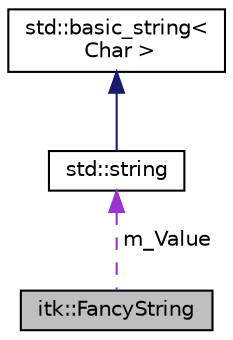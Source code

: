 digraph "itk::FancyString"
{
 // LATEX_PDF_SIZE
  edge [fontname="Helvetica",fontsize="10",labelfontname="Helvetica",labelfontsize="10"];
  node [fontname="Helvetica",fontsize="10",shape=record];
  Node1 [label="itk::FancyString",height=0.2,width=0.4,color="black", fillcolor="grey75", style="filled", fontcolor="black",tooltip="A special string type that is used to aid I/O operations in DOM-based object readers/writers."];
  Node2 -> Node1 [dir="back",color="darkorchid3",fontsize="10",style="dashed",label=" m_Value" ,fontname="Helvetica"];
  Node2 [label="std::string",height=0.2,width=0.4,color="black", fillcolor="white", style="filled",tooltip=" "];
  Node3 -> Node2 [dir="back",color="midnightblue",fontsize="10",style="solid",fontname="Helvetica"];
  Node3 [label="std::basic_string\<\l Char \>",height=0.2,width=0.4,color="black", fillcolor="white", style="filled",tooltip=" "];
}
